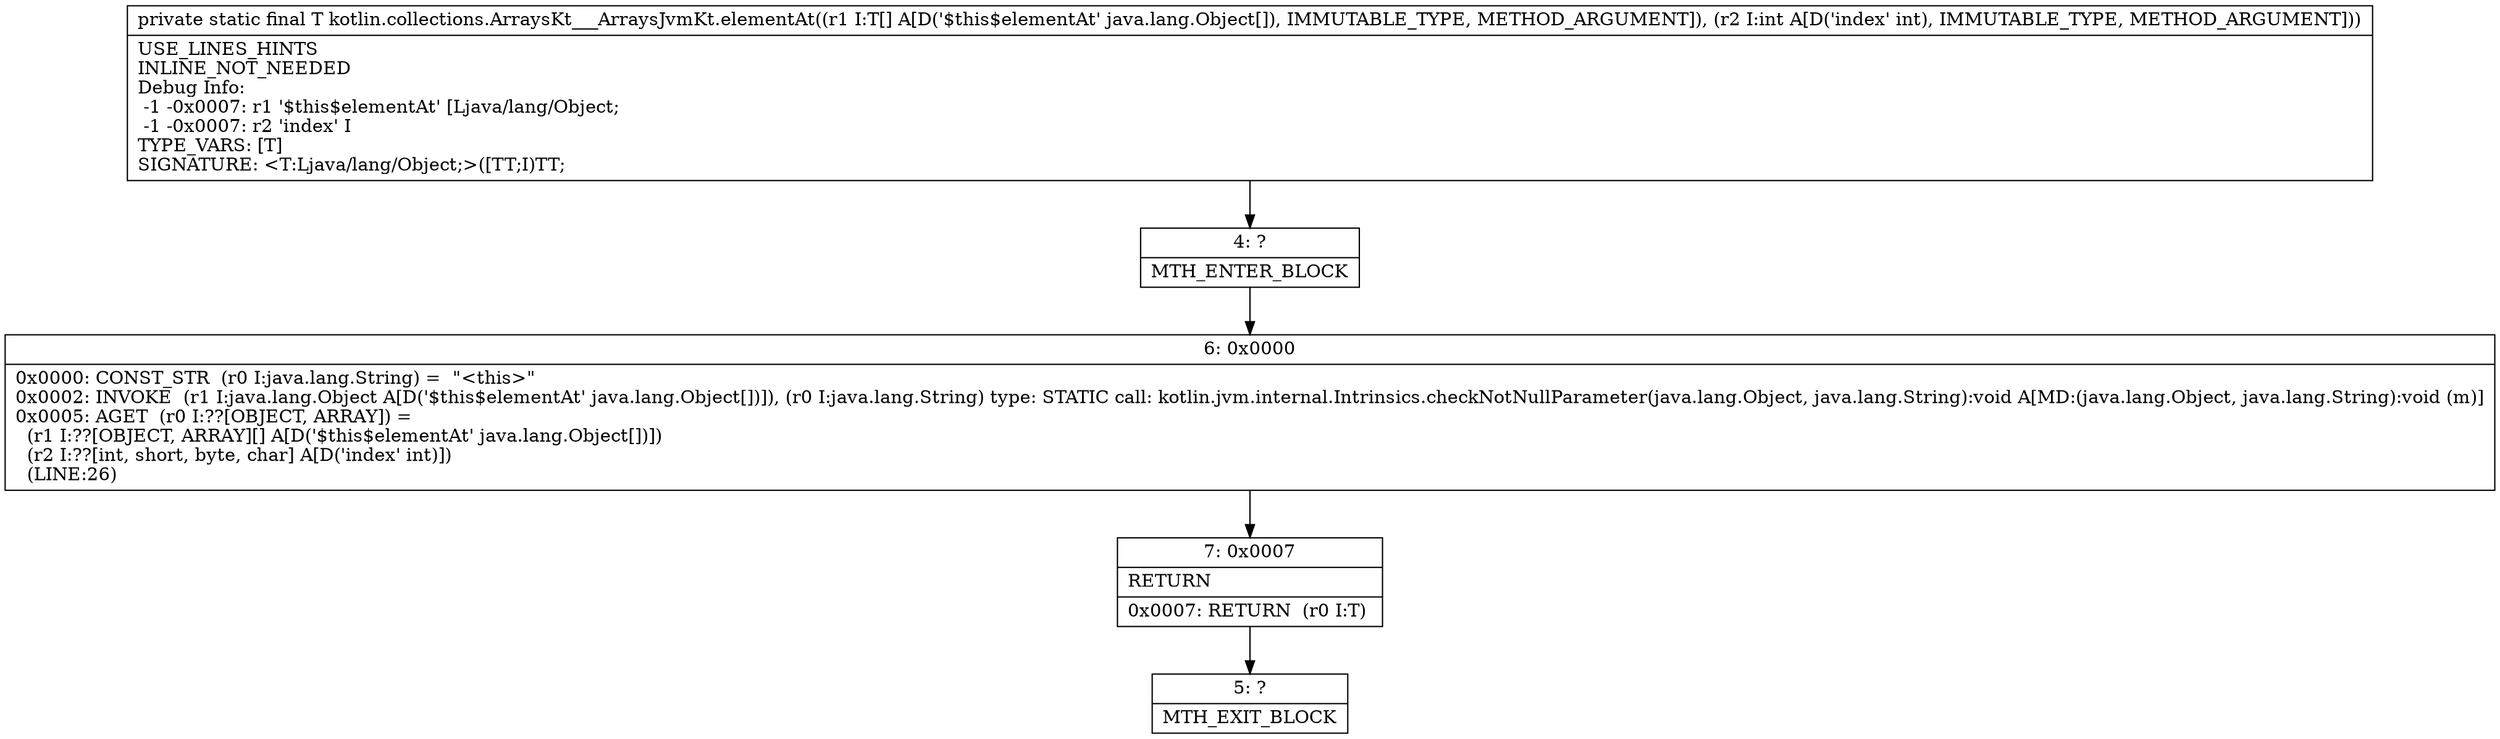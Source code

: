 digraph "CFG forkotlin.collections.ArraysKt___ArraysJvmKt.elementAt([Ljava\/lang\/Object;I)Ljava\/lang\/Object;" {
Node_4 [shape=record,label="{4\:\ ?|MTH_ENTER_BLOCK\l}"];
Node_6 [shape=record,label="{6\:\ 0x0000|0x0000: CONST_STR  (r0 I:java.lang.String) =  \"\<this\>\" \l0x0002: INVOKE  (r1 I:java.lang.Object A[D('$this$elementAt' java.lang.Object[])]), (r0 I:java.lang.String) type: STATIC call: kotlin.jvm.internal.Intrinsics.checkNotNullParameter(java.lang.Object, java.lang.String):void A[MD:(java.lang.Object, java.lang.String):void (m)]\l0x0005: AGET  (r0 I:??[OBJECT, ARRAY]) = \l  (r1 I:??[OBJECT, ARRAY][] A[D('$this$elementAt' java.lang.Object[])])\l  (r2 I:??[int, short, byte, char] A[D('index' int)])\l  (LINE:26)\l}"];
Node_7 [shape=record,label="{7\:\ 0x0007|RETURN\l|0x0007: RETURN  (r0 I:T) \l}"];
Node_5 [shape=record,label="{5\:\ ?|MTH_EXIT_BLOCK\l}"];
MethodNode[shape=record,label="{private static final T kotlin.collections.ArraysKt___ArraysJvmKt.elementAt((r1 I:T[] A[D('$this$elementAt' java.lang.Object[]), IMMUTABLE_TYPE, METHOD_ARGUMENT]), (r2 I:int A[D('index' int), IMMUTABLE_TYPE, METHOD_ARGUMENT]))  | USE_LINES_HINTS\lINLINE_NOT_NEEDED\lDebug Info:\l  \-1 \-0x0007: r1 '$this$elementAt' [Ljava\/lang\/Object;\l  \-1 \-0x0007: r2 'index' I\lTYPE_VARS: [T]\lSIGNATURE: \<T:Ljava\/lang\/Object;\>([TT;I)TT;\l}"];
MethodNode -> Node_4;Node_4 -> Node_6;
Node_6 -> Node_7;
Node_7 -> Node_5;
}

